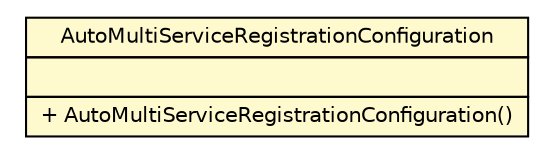 #!/usr/local/bin/dot
#
# Class diagram 
# Generated by UMLGraph version R5_6-24-gf6e263 (http://www.umlgraph.org/)
#

digraph G {
	edge [fontname="Helvetica",fontsize=10,labelfontname="Helvetica",labelfontsize=10];
	node [fontname="Helvetica",fontsize=10,shape=plaintext];
	nodesep=0.25;
	ranksep=0.5;
	// org.springframework.cloud.client.serviceregistry.AutoMultiServiceRegistrationConfiguration
	c43 [label=<<table title="org.springframework.cloud.client.serviceregistry.AutoMultiServiceRegistrationConfiguration" border="0" cellborder="1" cellspacing="0" cellpadding="2" port="p" bgcolor="lemonChiffon" href="./AutoMultiServiceRegistrationConfiguration.html">
		<tr><td><table border="0" cellspacing="0" cellpadding="1">
<tr><td align="center" balign="center"> AutoMultiServiceRegistrationConfiguration </td></tr>
		</table></td></tr>
		<tr><td><table border="0" cellspacing="0" cellpadding="1">
<tr><td align="left" balign="left">  </td></tr>
		</table></td></tr>
		<tr><td><table border="0" cellspacing="0" cellpadding="1">
<tr><td align="left" balign="left"> + AutoMultiServiceRegistrationConfiguration() </td></tr>
		</table></td></tr>
		</table>>, URL="./AutoMultiServiceRegistrationConfiguration.html", fontname="Helvetica", fontcolor="black", fontsize=10.0];
}

